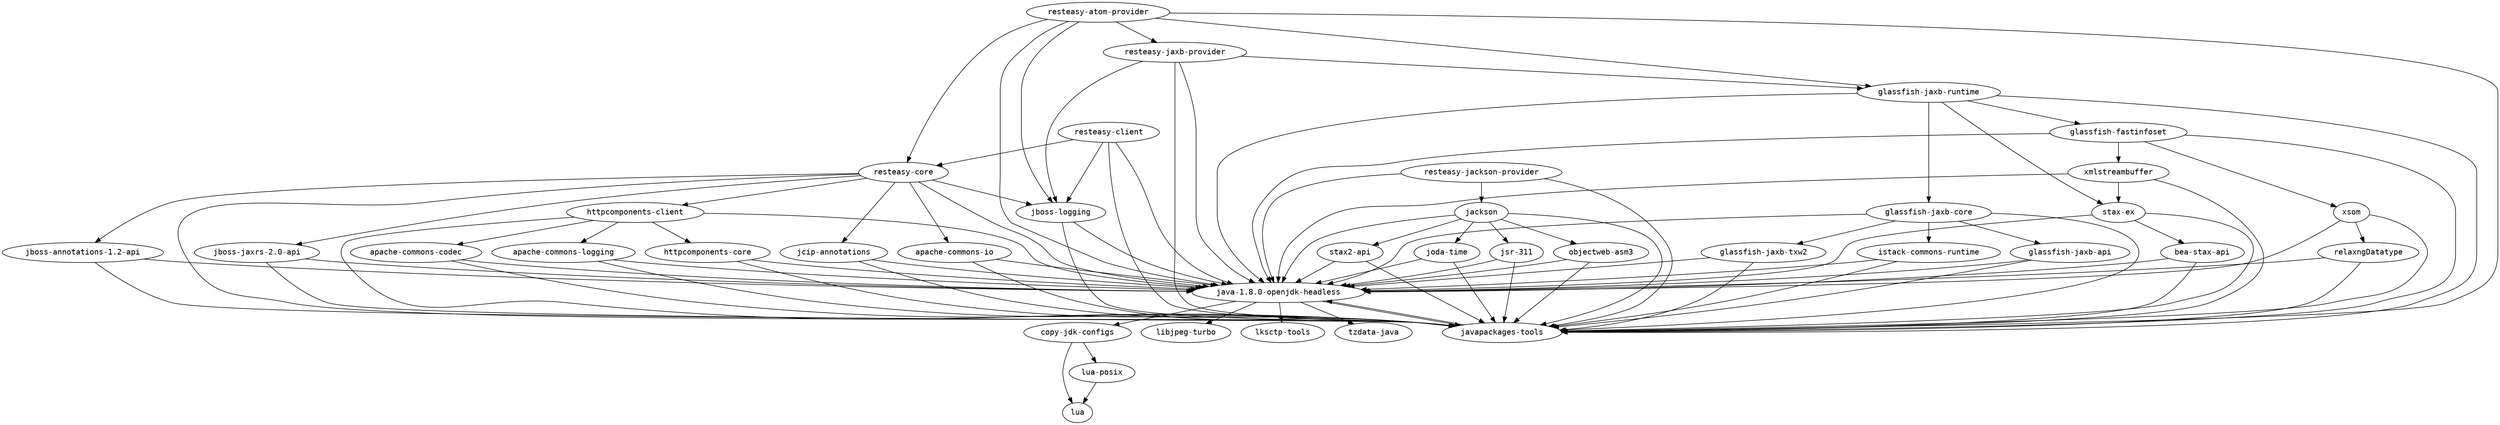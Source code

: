 strict digraph G {
node [fontname=monospace];
  "apache-commons-codec" -> "java-1.8.0-openjdk-headless";
  "apache-commons-codec" -> "javapackages-tools";
  "apache-commons-io" -> "java-1.8.0-openjdk-headless";
  "apache-commons-io" -> "javapackages-tools";
  "apache-commons-logging" -> "java-1.8.0-openjdk-headless";
  "apache-commons-logging" -> "javapackages-tools";
  "bea-stax-api" -> "java-1.8.0-openjdk-headless";
  "bea-stax-api" -> "javapackages-tools";
  "copy-jdk-configs" -> "lua";
  "copy-jdk-configs" -> "lua-posix";
  "glassfish-fastinfoset" -> "java-1.8.0-openjdk-headless";
  "glassfish-fastinfoset" -> "javapackages-tools";
  "glassfish-fastinfoset" -> "xmlstreambuffer";
  "glassfish-fastinfoset" -> "xsom";
  "glassfish-jaxb-api" -> "java-1.8.0-openjdk-headless";
  "glassfish-jaxb-api" -> "javapackages-tools";
  "glassfish-jaxb-core" -> "glassfish-jaxb-api";
  "glassfish-jaxb-core" -> "glassfish-jaxb-txw2";
  "glassfish-jaxb-core" -> "istack-commons-runtime";
  "glassfish-jaxb-core" -> "java-1.8.0-openjdk-headless";
  "glassfish-jaxb-core" -> "javapackages-tools";
  "glassfish-jaxb-runtime" -> "glassfish-fastinfoset";
  "glassfish-jaxb-runtime" -> "glassfish-jaxb-core";
  "glassfish-jaxb-runtime" -> "java-1.8.0-openjdk-headless";
  "glassfish-jaxb-runtime" -> "javapackages-tools";
  "glassfish-jaxb-runtime" -> "stax-ex";
  "glassfish-jaxb-txw2" -> "java-1.8.0-openjdk-headless";
  "glassfish-jaxb-txw2" -> "javapackages-tools";
  "httpcomponents-client" -> "apache-commons-codec";
  "httpcomponents-client" -> "apache-commons-logging";
  "httpcomponents-client" -> "httpcomponents-core";
  "httpcomponents-client" -> "java-1.8.0-openjdk-headless";
  "httpcomponents-client" -> "javapackages-tools";
  "httpcomponents-core" -> "java-1.8.0-openjdk-headless";
  "httpcomponents-core" -> "javapackages-tools";
  "istack-commons-runtime" -> "java-1.8.0-openjdk-headless";
  "istack-commons-runtime" -> "javapackages-tools";
  "jackson" -> "java-1.8.0-openjdk-headless";
  "jackson" -> "javapackages-tools";
  "jackson" -> "joda-time";
  "jackson" -> "jsr-311";
  "jackson" -> "objectweb-asm3";
  "jackson" -> "stax2-api";
  "java-1.8.0-openjdk-headless" -> "copy-jdk-configs";
  "java-1.8.0-openjdk-headless" -> "javapackages-tools";
  "java-1.8.0-openjdk-headless" -> "libjpeg-turbo";
  "java-1.8.0-openjdk-headless" -> "lksctp-tools";
  "java-1.8.0-openjdk-headless" -> "tzdata-java";
  "javapackages-tools" -> "java-1.8.0-openjdk-headless";
  "jboss-annotations-1.2-api" -> "java-1.8.0-openjdk-headless";
  "jboss-annotations-1.2-api" -> "javapackages-tools";
  "jboss-jaxrs-2.0-api" -> "java-1.8.0-openjdk-headless";
  "jboss-jaxrs-2.0-api" -> "javapackages-tools";
  "jboss-logging" -> "java-1.8.0-openjdk-headless";
  "jboss-logging" -> "javapackages-tools";
  "jcip-annotations" -> "java-1.8.0-openjdk-headless";
  "jcip-annotations" -> "javapackages-tools";
  "joda-time" -> "java-1.8.0-openjdk-headless";
  "joda-time" -> "javapackages-tools";
  "jsr-311" -> "java-1.8.0-openjdk-headless";
  "jsr-311" -> "javapackages-tools";
  "lua-posix" -> "lua";
  "objectweb-asm3" -> "java-1.8.0-openjdk-headless";
  "objectweb-asm3" -> "javapackages-tools";
  "relaxngDatatype" -> "java-1.8.0-openjdk-headless";
  "relaxngDatatype" -> "javapackages-tools";
  "resteasy-atom-provider" -> "glassfish-jaxb-runtime";
  "resteasy-atom-provider" -> "java-1.8.0-openjdk-headless";
  "resteasy-atom-provider" -> "javapackages-tools";
  "resteasy-atom-provider" -> "jboss-logging";
  "resteasy-atom-provider" -> "resteasy-core";
  "resteasy-atom-provider" -> "resteasy-jaxb-provider";
  "resteasy-client" -> "java-1.8.0-openjdk-headless";
  "resteasy-client" -> "javapackages-tools";
  "resteasy-client" -> "jboss-logging";
  "resteasy-client" -> "resteasy-core";
  "resteasy-core" -> "apache-commons-io";
  "resteasy-core" -> "httpcomponents-client";
  "resteasy-core" -> "java-1.8.0-openjdk-headless";
  "resteasy-core" -> "javapackages-tools";
  "resteasy-core" -> "jboss-annotations-1.2-api";
  "resteasy-core" -> "jboss-jaxrs-2.0-api";
  "resteasy-core" -> "jboss-logging";
  "resteasy-core" -> "jcip-annotations";
  "resteasy-jackson-provider" -> "jackson";
  "resteasy-jackson-provider" -> "java-1.8.0-openjdk-headless";
  "resteasy-jackson-provider" -> "javapackages-tools";
  "resteasy-jaxb-provider" -> "glassfish-jaxb-runtime";
  "resteasy-jaxb-provider" -> "java-1.8.0-openjdk-headless";
  "resteasy-jaxb-provider" -> "javapackages-tools";
  "resteasy-jaxb-provider" -> "jboss-logging";
  "stax2-api" -> "java-1.8.0-openjdk-headless";
  "stax2-api" -> "javapackages-tools";
  "stax-ex" -> "bea-stax-api";
  "stax-ex" -> "java-1.8.0-openjdk-headless";
  "stax-ex" -> "javapackages-tools";
  "xmlstreambuffer" -> "java-1.8.0-openjdk-headless";
  "xmlstreambuffer" -> "javapackages-tools";
  "xmlstreambuffer" -> "stax-ex";
  "xsom" -> "java-1.8.0-openjdk-headless";
  "xsom" -> "javapackages-tools";
  "xsom" -> "relaxngDatatype";
}
